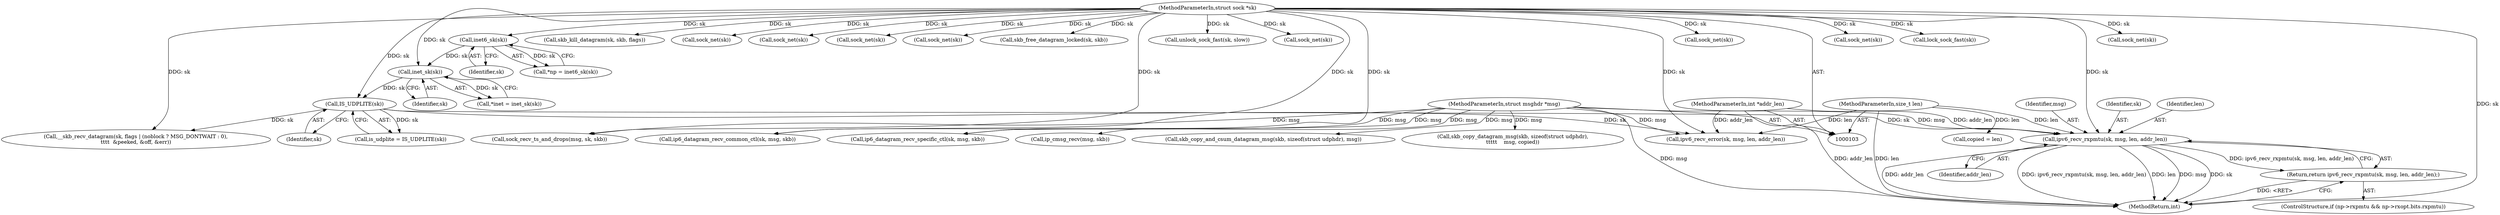 digraph "0_linux_beb39db59d14990e401e235faf66a6b9b31240b0_0@API" {
"1000160" [label="(Call,ipv6_recv_rxpmtu(sk, msg, len, addr_len))"];
"1000133" [label="(Call,IS_UDPLITE(sk))"];
"1000119" [label="(Call,inet_sk(sk))"];
"1000114" [label="(Call,inet6_sk(sk))"];
"1000104" [label="(MethodParameterIn,struct sock *sk)"];
"1000105" [label="(MethodParameterIn,struct msghdr *msg)"];
"1000106" [label="(MethodParameterIn,size_t len)"];
"1000109" [label="(MethodParameterIn,int *addr_len)"];
"1000159" [label="(Return,return ipv6_recv_rxpmtu(sk, msg, len, addr_len);)"];
"1000161" [label="(Identifier,sk)"];
"1000164" [label="(Identifier,addr_len)"];
"1000160" [label="(Call,ipv6_recv_rxpmtu(sk, msg, len, addr_len))"];
"1000159" [label="(Return,return ipv6_recv_rxpmtu(sk, msg, len, addr_len);)"];
"1000104" [label="(MethodParameterIn,struct sock *sk)"];
"1000397" [label="(Call,ip_cmsg_recv(msg, skb))"];
"1000163" [label="(Identifier,len)"];
"1000251" [label="(Call,skb_copy_and_csum_datagram_msg(skb, sizeof(struct udphdr), msg))"];
"1000436" [label="(Call,skb_kill_datagram(sk, skb, flags))"];
"1000194" [label="(Call,copied = len)"];
"1000462" [label="(Call,sock_net(sk))"];
"1000114" [label="(Call,inet6_sk(sk))"];
"1000112" [label="(Call,*np = inet6_sk(sk))"];
"1000287" [label="(Call,sock_net(sk))"];
"1000106" [label="(MethodParameterIn,size_t len)"];
"1000457" [label="(Call,sock_net(sk))"];
"1000241" [label="(Call,skb_copy_datagram_msg(skb, sizeof(struct udphdr),\n\t\t\t\t\t    msg, copied))"];
"1000281" [label="(Call,sock_net(sk))"];
"1000109" [label="(MethodParameterIn,int *addr_len)"];
"1000119" [label="(Call,inet_sk(sk))"];
"1000423" [label="(Call,skb_free_datagram_locked(sk, skb))"];
"1000162" [label="(Identifier,msg)"];
"1000309" [label="(Call,sock_recv_ts_and_drops(msg, sk, skb))"];
"1000466" [label="(Call,unlock_sock_fast(sk, slow))"];
"1000299" [label="(Call,sock_net(sk))"];
"1000147" [label="(ControlStructure,if (np->rxpmtu && np->rxopt.bits.rxpmtu))"];
"1000117" [label="(Call,*inet = inet_sk(sk))"];
"1000142" [label="(Call,ipv6_recv_error(sk, msg, len, addr_len))"];
"1000386" [label="(Call,ip6_datagram_recv_common_ctl(sk, msg, skb))"];
"1000408" [label="(Call,ip6_datagram_recv_specific_ctl(sk, msg, skb))"];
"1000120" [label="(Identifier,sk)"];
"1000445" [label="(Call,sock_net(sk))"];
"1000480" [label="(MethodReturn,int)"];
"1000134" [label="(Identifier,sk)"];
"1000115" [label="(Identifier,sk)"];
"1000450" [label="(Call,sock_net(sk))"];
"1000432" [label="(Call,lock_sock_fast(sk))"];
"1000133" [label="(Call,IS_UDPLITE(sk))"];
"1000168" [label="(Call,__skb_recv_datagram(sk, flags | (noblock ? MSG_DONTWAIT : 0),\n\t\t\t\t  &peeked, &off, &err))"];
"1000305" [label="(Call,sock_net(sk))"];
"1000105" [label="(MethodParameterIn,struct msghdr *msg)"];
"1000131" [label="(Call,is_udplite = IS_UDPLITE(sk))"];
"1000160" -> "1000159"  [label="AST: "];
"1000160" -> "1000164"  [label="CFG: "];
"1000161" -> "1000160"  [label="AST: "];
"1000162" -> "1000160"  [label="AST: "];
"1000163" -> "1000160"  [label="AST: "];
"1000164" -> "1000160"  [label="AST: "];
"1000159" -> "1000160"  [label="CFG: "];
"1000160" -> "1000480"  [label="DDG: addr_len"];
"1000160" -> "1000480"  [label="DDG: ipv6_recv_rxpmtu(sk, msg, len, addr_len)"];
"1000160" -> "1000480"  [label="DDG: len"];
"1000160" -> "1000480"  [label="DDG: msg"];
"1000160" -> "1000480"  [label="DDG: sk"];
"1000160" -> "1000159"  [label="DDG: ipv6_recv_rxpmtu(sk, msg, len, addr_len)"];
"1000133" -> "1000160"  [label="DDG: sk"];
"1000104" -> "1000160"  [label="DDG: sk"];
"1000105" -> "1000160"  [label="DDG: msg"];
"1000106" -> "1000160"  [label="DDG: len"];
"1000109" -> "1000160"  [label="DDG: addr_len"];
"1000133" -> "1000131"  [label="AST: "];
"1000133" -> "1000134"  [label="CFG: "];
"1000134" -> "1000133"  [label="AST: "];
"1000131" -> "1000133"  [label="CFG: "];
"1000133" -> "1000131"  [label="DDG: sk"];
"1000119" -> "1000133"  [label="DDG: sk"];
"1000104" -> "1000133"  [label="DDG: sk"];
"1000133" -> "1000142"  [label="DDG: sk"];
"1000133" -> "1000168"  [label="DDG: sk"];
"1000119" -> "1000117"  [label="AST: "];
"1000119" -> "1000120"  [label="CFG: "];
"1000120" -> "1000119"  [label="AST: "];
"1000117" -> "1000119"  [label="CFG: "];
"1000119" -> "1000117"  [label="DDG: sk"];
"1000114" -> "1000119"  [label="DDG: sk"];
"1000104" -> "1000119"  [label="DDG: sk"];
"1000114" -> "1000112"  [label="AST: "];
"1000114" -> "1000115"  [label="CFG: "];
"1000115" -> "1000114"  [label="AST: "];
"1000112" -> "1000114"  [label="CFG: "];
"1000114" -> "1000112"  [label="DDG: sk"];
"1000104" -> "1000114"  [label="DDG: sk"];
"1000104" -> "1000103"  [label="AST: "];
"1000104" -> "1000480"  [label="DDG: sk"];
"1000104" -> "1000142"  [label="DDG: sk"];
"1000104" -> "1000168"  [label="DDG: sk"];
"1000104" -> "1000281"  [label="DDG: sk"];
"1000104" -> "1000287"  [label="DDG: sk"];
"1000104" -> "1000299"  [label="DDG: sk"];
"1000104" -> "1000305"  [label="DDG: sk"];
"1000104" -> "1000309"  [label="DDG: sk"];
"1000104" -> "1000386"  [label="DDG: sk"];
"1000104" -> "1000408"  [label="DDG: sk"];
"1000104" -> "1000423"  [label="DDG: sk"];
"1000104" -> "1000432"  [label="DDG: sk"];
"1000104" -> "1000436"  [label="DDG: sk"];
"1000104" -> "1000445"  [label="DDG: sk"];
"1000104" -> "1000450"  [label="DDG: sk"];
"1000104" -> "1000457"  [label="DDG: sk"];
"1000104" -> "1000462"  [label="DDG: sk"];
"1000104" -> "1000466"  [label="DDG: sk"];
"1000105" -> "1000103"  [label="AST: "];
"1000105" -> "1000480"  [label="DDG: msg"];
"1000105" -> "1000142"  [label="DDG: msg"];
"1000105" -> "1000241"  [label="DDG: msg"];
"1000105" -> "1000251"  [label="DDG: msg"];
"1000105" -> "1000309"  [label="DDG: msg"];
"1000105" -> "1000386"  [label="DDG: msg"];
"1000105" -> "1000397"  [label="DDG: msg"];
"1000105" -> "1000408"  [label="DDG: msg"];
"1000106" -> "1000103"  [label="AST: "];
"1000106" -> "1000480"  [label="DDG: len"];
"1000106" -> "1000142"  [label="DDG: len"];
"1000106" -> "1000194"  [label="DDG: len"];
"1000109" -> "1000103"  [label="AST: "];
"1000109" -> "1000480"  [label="DDG: addr_len"];
"1000109" -> "1000142"  [label="DDG: addr_len"];
"1000159" -> "1000147"  [label="AST: "];
"1000480" -> "1000159"  [label="CFG: "];
"1000159" -> "1000480"  [label="DDG: <RET>"];
}
